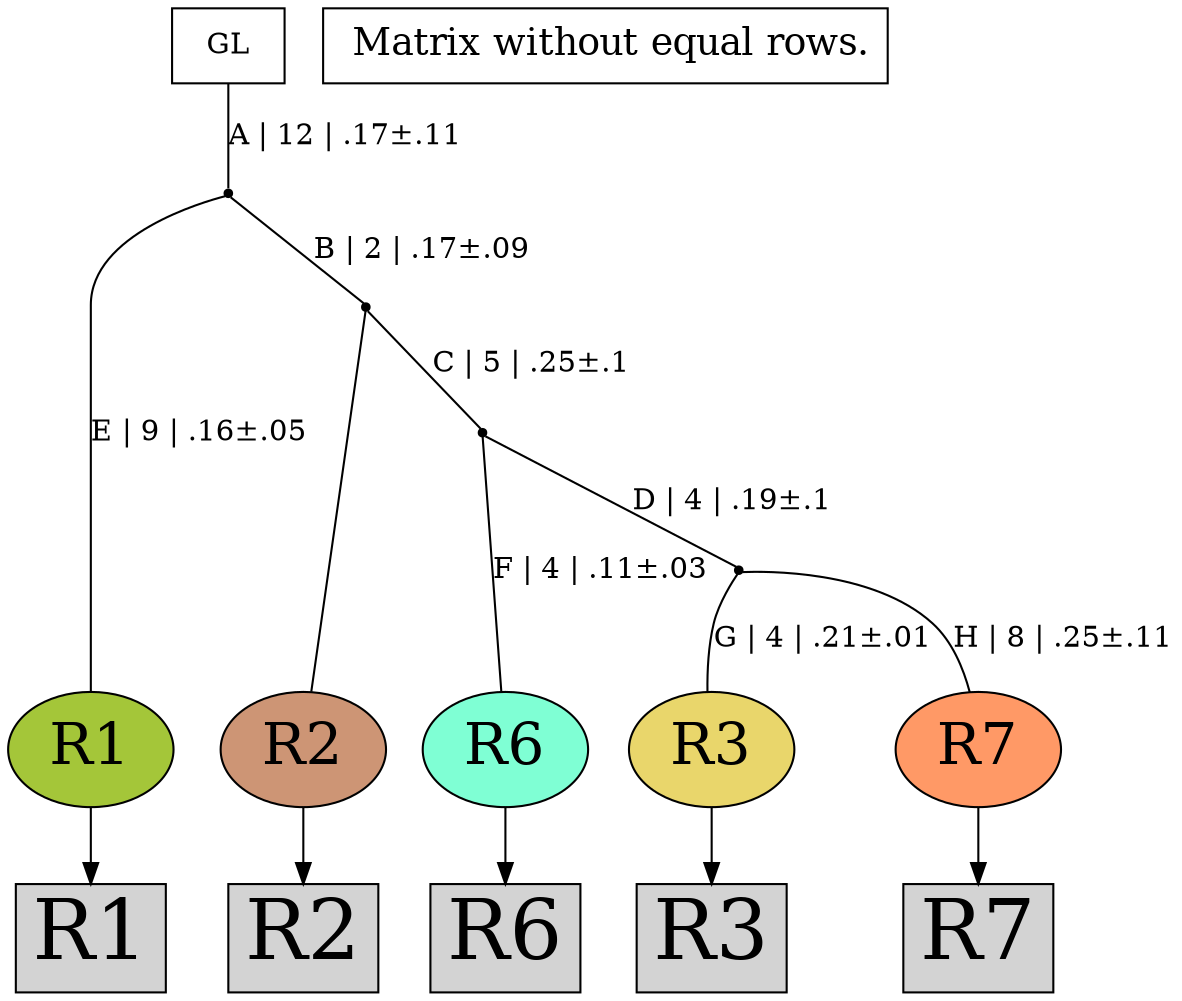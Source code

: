 digraph {
rowR1[label="R1",shape=box,style=filled,fontsize=40];
rowR2[label="R2",shape=box,style=filled,fontsize=40];
rowR6[label="R6",shape=box,style=filled,fontsize=40];
rowR3[label="R3",shape=box,style=filled,fontsize=40];
rowR7[label="R7",shape=box,style=filled,fontsize=40];
R1[label="R1",shape=oval,style=filled,fontsize=28,fillcolor="#a4c639"];
R2[label="R2",shape=oval,style=filled,fontsize=28,fillcolor="#cd9575"];
R6[label="R6",shape=oval,style=filled,fontsize=28,fillcolor="#7fffd4"];
R3[label="R3",shape=oval,style=filled,fontsize=28,fillcolor="#e9d66b"];
R7[label="R7",shape=oval,style=filled,fontsize=28,fillcolor="#ff9966"];
R1 -> rowR1[arrowhead="normal"];
R2 -> rowR2[arrowhead="normal"];
R6 -> rowR6[arrowhead="normal"];
R3 -> rowR3[arrowhead="normal"];
R7 -> rowR7[arrowhead="normal"];
{rank = same;R1;R2;R6;R3;R7;}
legend[label=" Matrix without equal rows.",shape = box,fontsize=18];
Int1[shape=point,style=filled,fillcolor=black,label=""];
Int1 -> R3[arrowhead=none, label="G | 4 | .21±.01"];
Int1 -> R7[arrowhead=none, label="H | 8 | .25±.11"];
Int2[shape=point,style=filled,fillcolor=black,label=""];
Int2 -> R6[arrowhead=none, label="F | 4 | .11±.03"];
Int2 -> Int1[arrowhead=none, label="D | 4 | .19±.1"];
Int3[shape=point,style=filled,fillcolor=black,label=""];
Int3 -> R2[arrowhead=none, label=""];
Int3 -> Int2[arrowhead=none, label="C | 5 | .25±.1"];
Int4[shape=point,style=filled,fillcolor=black,label=""];
Int4 -> R1[arrowhead=none, label="E | 9 | .16±.05"];
Int4 -> Int3[arrowhead=none, label="B | 2 | .17±.09"];
GL[label="GL",shape=box,style=filled,fillcolor=white];
GL -> Int4[arrowhead=none, label="A | 12 | .17±.11"];
}